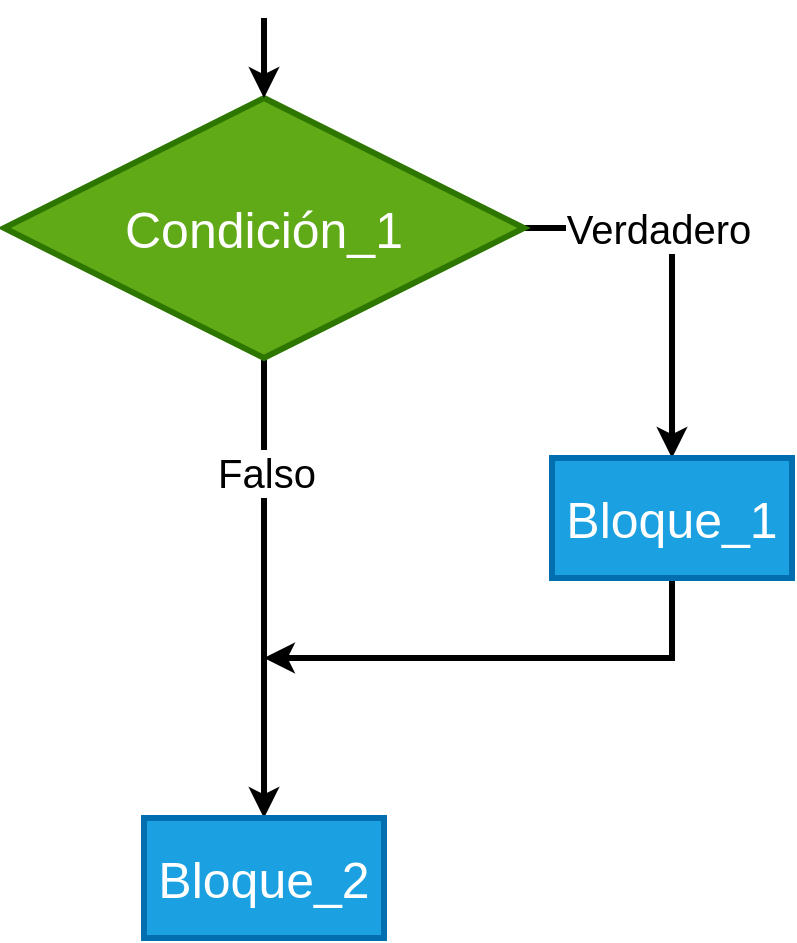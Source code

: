 <mxfile version="21.6.6" type="device">
  <diagram name="Página-1" id="Xa78uboNvgGHjvVbnvwz">
    <mxGraphModel dx="880" dy="522" grid="1" gridSize="10" guides="1" tooltips="1" connect="1" arrows="1" fold="1" page="1" pageScale="1" pageWidth="827" pageHeight="1169" math="0" shadow="0">
      <root>
        <mxCell id="0" />
        <mxCell id="1" parent="0" />
        <mxCell id="eYWvCYiTG9ZviLroBCJb-6" value="" style="edgeStyle=orthogonalEdgeStyle;rounded=0;orthogonalLoop=1;jettySize=auto;html=1;strokeWidth=3;" edge="1" parent="1" source="eYWvCYiTG9ZviLroBCJb-1" target="eYWvCYiTG9ZviLroBCJb-4">
          <mxGeometry relative="1" as="geometry" />
        </mxCell>
        <mxCell id="eYWvCYiTG9ZviLroBCJb-11" value="&lt;font style=&quot;font-size: 20px;&quot;&gt;Falso&lt;/font&gt;" style="edgeLabel;html=1;align=center;verticalAlign=middle;resizable=0;points=[];" vertex="1" connectable="0" parent="eYWvCYiTG9ZviLroBCJb-6">
          <mxGeometry x="-0.504" y="1" relative="1" as="geometry">
            <mxPoint as="offset" />
          </mxGeometry>
        </mxCell>
        <mxCell id="eYWvCYiTG9ZviLroBCJb-7" value="" style="edgeStyle=orthogonalEdgeStyle;rounded=0;orthogonalLoop=1;jettySize=auto;html=1;strokeWidth=3;" edge="1" parent="1" source="eYWvCYiTG9ZviLroBCJb-1" target="eYWvCYiTG9ZviLroBCJb-3">
          <mxGeometry relative="1" as="geometry" />
        </mxCell>
        <mxCell id="eYWvCYiTG9ZviLroBCJb-10" value="&lt;font style=&quot;font-size: 20px;&quot;&gt;Verdadero&lt;/font&gt;" style="edgeLabel;html=1;align=center;verticalAlign=middle;resizable=0;points=[];" vertex="1" connectable="0" parent="eYWvCYiTG9ZviLroBCJb-7">
          <mxGeometry x="-0.296" relative="1" as="geometry">
            <mxPoint as="offset" />
          </mxGeometry>
        </mxCell>
        <mxCell id="eYWvCYiTG9ZviLroBCJb-1" value="Condición_1" style="rhombus;whiteSpace=wrap;html=1;fillColor=#60a917;fontColor=#ffffff;strokeColor=#2D7600;strokeWidth=3;fontSize=25;" vertex="1" parent="1">
          <mxGeometry x="140" y="100" width="260" height="130" as="geometry" />
        </mxCell>
        <mxCell id="eYWvCYiTG9ZviLroBCJb-9" style="edgeStyle=orthogonalEdgeStyle;rounded=0;orthogonalLoop=1;jettySize=auto;html=1;strokeWidth=3;" edge="1" parent="1" source="eYWvCYiTG9ZviLroBCJb-3">
          <mxGeometry relative="1" as="geometry">
            <mxPoint x="270" y="380" as="targetPoint" />
            <Array as="points">
              <mxPoint x="474" y="380" />
            </Array>
          </mxGeometry>
        </mxCell>
        <mxCell id="eYWvCYiTG9ZviLroBCJb-3" value="Bloque_1" style="rounded=0;whiteSpace=wrap;html=1;fillColor=#1ba1e2;strokeColor=#006EAF;fontColor=#ffffff;strokeWidth=3;fontSize=25;" vertex="1" parent="1">
          <mxGeometry x="414" y="280" width="120" height="60" as="geometry" />
        </mxCell>
        <mxCell id="eYWvCYiTG9ZviLroBCJb-4" value="Bloque_2" style="rounded=0;whiteSpace=wrap;html=1;fillColor=#1ba1e2;strokeColor=#006EAF;fontColor=#ffffff;strokeWidth=3;fontSize=25;" vertex="1" parent="1">
          <mxGeometry x="210" y="460" width="120" height="60" as="geometry" />
        </mxCell>
        <mxCell id="eYWvCYiTG9ZviLroBCJb-5" value="" style="endArrow=classic;html=1;rounded=0;fontSize=11;strokeWidth=3;entryX=0.5;entryY=0;entryDx=0;entryDy=0;" edge="1" parent="1" target="eYWvCYiTG9ZviLroBCJb-1">
          <mxGeometry width="50" height="50" relative="1" as="geometry">
            <mxPoint x="270" y="60" as="sourcePoint" />
            <mxPoint x="440" y="250" as="targetPoint" />
          </mxGeometry>
        </mxCell>
      </root>
    </mxGraphModel>
  </diagram>
</mxfile>
